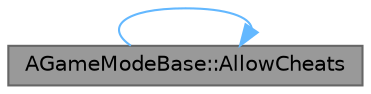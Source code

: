 digraph "AGameModeBase::AllowCheats"
{
 // INTERACTIVE_SVG=YES
 // LATEX_PDF_SIZE
  bgcolor="transparent";
  edge [fontname=Helvetica,fontsize=10,labelfontname=Helvetica,labelfontsize=10];
  node [fontname=Helvetica,fontsize=10,shape=box,height=0.2,width=0.4];
  rankdir="LR";
  Node1 [id="Node000001",label="AGameModeBase::AllowCheats",height=0.2,width=0.4,color="gray40", fillcolor="grey60", style="filled", fontcolor="black",tooltip="Return true if player should be allowed to use cheats by default."];
  Node1 -> Node1 [id="edge1_Node000001_Node000001",color="steelblue1",style="solid",tooltip=" "];
}

